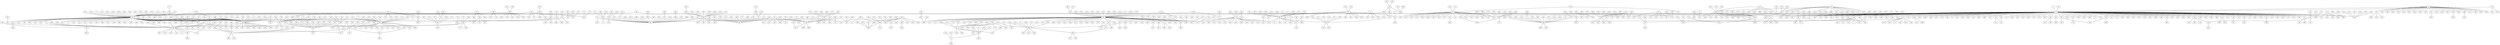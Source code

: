 strict graph "" {
	graph ["edge"="{}",
		file="/Users/felicedeluca/Developer/UofA/mlgd/pipeline/impred/tmp_workspace/eucore/set1/layers/EU_core_Layer_8_drawing_improved.dot",
		"graph"="{'file': '/Users/felicedeluca/Developer/UofA/mlgd/pipeline/impred/tmp_workspace/eucore/set1/layers/EU_core_Layer_8_drawing_improved.dot'}",
		"node"="{'height': '', 'level': '', 'pos': '', 'width': ''}"
	];
	1	 [level=5,
		pos="-1450.11,1085.67"];
	13	 [height=0.05,
		level=1,
		pos="-1524.43,-90.09",
		width=0.05];
	1 -- 13;
	10	 [height=0.05,
		level=1,
		pos="-9300.24,1101.89",
		width=0.05];
	10 -- 13;
	192	 [level=5,
		pos="-9292.43,-994.20"];
	10 -- 192;
	210	 [level=4,
		pos="-8688.58,-931.04"];
	10 -- 210;
	253	 [level=7,
		pos="-8474.08,479.92"];
	10 -- 253;
	265	 [level=3,
		pos="-9412.26,2705.76"];
	10 -- 265;
	291	 [level=2,
		pos="-10450.56,-745.26"];
	10 -- 291;
	325	 [level=2,
		pos="-10546.25,2236.78"];
	10 -- 325;
	360	 [level=5,
		pos="-8472.95,1581.37"];
	10 -- 360;
	484	 [height=0.05,
		level=1,
		pos="-11483.92,303.35",
		width=0.05];
	10 -- 484;
	511	 [level=5,
		pos="-9801.07,-817.87"];
	10 -- 511;
	582	 [level=4,
		pos="-10588.02,398.17"];
	10 -- 582;
	603	 [level=7,
		pos="-8427.61,1426.29"];
	10 -- 603;
	609	 [level=5,
		pos="-9233.62,-863.93"];
	10 -- 609;
	63	 [level=4,
		pos="-10333.67,2853.04"];
	10 -- 63;
	706	 [level=5,
		pos="-10587.95,1492.53"];
	10 -- 706;
	766	 [level=5,
		pos="-10240.95,-151.76"];
	10 -- 766;
	878	 [level=4,
		pos="-8764.16,-265.03"];
	10 -- 878;
	879	 [level=5,
		pos="-9929.38,2385.93"];
	10 -- 879;
	88	 [level=6,
		pos="-8735.57,1923.15"];
	10 -- 88;
	897	 [level=7,
		pos="-10409.08,1314.74"];
	10 -- 897;
	904	 [level=4,
		pos="-9873.82,-855.30"];
	10 -- 904;
	905	 [level=4,
		pos="-9285.70,2329.24"];
	10 -- 905;
	100	 [level=6,
		pos="6386.97,-11204.94"];
	96	 [level=2,
		pos="6059.10,-12080.25"];
	100 -- 96;
	101	 [level=7,
		pos="-4661.85,-2401.39"];
	420	 [height=0.05,
		level=1,
		pos="-4312.00,-2108.51",
		width=0.05];
	101 -- 420;
	102	 [height=0.05,
		level=1,
		pos="3487.32,3137.15",
		width=0.05];
	441	 [height=0.05,
		level=1,
		pos="4079.18,-732.51",
		width=0.05];
	102 -- 441;
	104	 [height=0.05,
		level=1,
		pos="9372.29,14916.73",
		width=0.05];
	646	 [height=0.05,
		level=1,
		pos="10567.92,12510.04",
		width=0.05];
	104 -- 646;
	756	 [level=6,
		pos="9357.80,15085.61"];
	104 -- 756;
	105	 [height=0.05,
		level=1,
		pos="7830.02,-5044.18",
		width=0.05];
	616	 [height=0.05,
		level=1,
		pos="7843.97,-6723.96",
		width=0.05];
	105 -- 616;
	106	 [level=6,
		pos="2523.34,2263.70"];
	800	 [level=2,
		pos="1807.54,1949.51"];
	106 -- 800;
	107	 [level=3,
		pos="-2240.77,-1048.50"];
	107 -- 13;
	108	 [level=3,
		pos="10016.95,59.39"];
	346	 [height=0.05,
		level=1,
		pos="8088.95,260.36",
		width=0.05];
	108 -- 346;
	109	 [level=5,
		pos="-1818.26,-5509.60"];
	416	 [height=0.05,
		level=1,
		pos="-1826.51,-5039.51",
		width=0.05];
	109 -- 416;
	11	 [level=3,
		pos="-7006.52,8015.36"];
	401	 [level=3,
		pos="-6783.42,7068.76"];
	11 -- 401;
	111	 [level=2,
		pos="6764.96,-9641.07"];
	829	 [level=2,
		pos="6267.84,-9275.52"];
	111 -- 829;
	957	 [height=0.05,
		level=1,
		pos="7735.93,-10845.89",
		width=0.05];
	111 -- 957;
	112	 [level=5,
		pos="5538.82,-10098.17"];
	250	 [level=5,
		pos="5538.38,-10774.36"];
	112 -- 250;
	113	 [level=3,
		pos="4273.87,5457.74"];
	728	 [height=0.05,
		level=1,
		pos="4695.50,6280.25",
		width=0.05];
	113 -- 728;
	115	 [height=0.05,
		level=1,
		pos="-4526.88,-3718.57",
		width=0.05];
	146	 [level=5,
		pos="-4266.56,-4134.99"];
	115 -- 146;
	311	 [level=7,
		pos="-4542.47,-2830.71"];
	115 -- 311;
	35	 [level=5,
		pos="-4978.00,-3902.45"];
	115 -- 35;
	115 -- 416;
	722	 [level=5,
		pos="-4927.30,-3541.47"];
	115 -- 722;
	858	 [level=5,
		pos="-3904.08,-2990.04"];
	115 -- 858;
	116	 [level=6,
		pos="-3531.03,-9095.19"];
	769	 [height=0.05,
		level=1,
		pos="-4854.45,-9255.98",
		width=0.05];
	116 -- 769;
	117	 [level=7,
		pos="5647.74,5820.45"];
	117 -- 728;
	118	 [level=5,
		pos="6981.35,881.74"];
	118 -- 346;
	119	 [level=2,
		pos="464.56,-1039.78"];
	119 -- 13;
	465	 [level=7,
		pos="590.54,-1023.19"];
	119 -- 465;
	705	 [level=7,
		pos="440.98,-987.61"];
	119 -- 705;
	12	 [level=5,
		pos="8341.80,-1339.75"];
	12 -- 346;
	120	 [level=7,
		pos="9453.22,-8254.91"];
	450	 [height=0.05,
		level=1,
		pos="9692.67,-7294.12",
		width=0.05];
	120 -- 450;
	121	 [level=4,
		pos="1883.43,1027.29"];
	121 -- 800;
	122	 [height=0.05,
		level=1,
		pos="2532.25,-1537.65",
		width=0.05];
	122 -- 441;
	123	 [level=7,
		pos="-633.33,-4620.77"];
	704	 [level=5,
		pos="-135.59,-4404.22"];
	123 -- 704;
	124	 [level=5,
		pos="4235.94,11651.33"];
	174	 [height=0.05,
		level=1,
		pos="5071.06,11220.56",
		width=0.05];
	124 -- 174;
	125	 [level=6,
		pos="6111.61,2261.07"];
	277	 [level=3,
		pos="6253.29,2008.04"];
	125 -- 277;
	126	 [level=3,
		pos="1168.36,6465.48"];
	222	 [level=2,
		pos="617.43,7723.46"];
	126 -- 222;
	127	 [level=4,
		pos="81.03,4390.68"];
	143	 [level=4,
		pos="156.97,5249.89"];
	127 -- 143;
	15	 [height=0.05,
		level=1,
		pos="755.81,2597.27",
		width=0.05];
	127 -- 15;
	459	 [level=5,
		pos="66.26,5098.15"];
	127 -- 459;
	540	 [level=5,
		pos="723.16,4900.72"];
	127 -- 540;
	78	 [level=5,
		pos="729.12,4075.93"];
	127 -- 78;
	93	 [level=6,
		pos="1062.33,4376.14"];
	127 -- 93;
	128	 [level=7,
		pos="-9209.65,3558.16"];
	8	 [level=5,
		pos="-9275.12,3607.27"];
	128 -- 8;
	129	 [level=5,
		pos="8645.02,-4633.83"];
	337	 [height=0.05,
		level=1,
		pos="9699.75,-4674.58",
		width=0.05];
	129 -- 337;
	136	 [height=0.05,
		level=1,
		pos="-6246.88,-1673.21",
		width=0.05];
	13 -- 136;
	138	 [level=4,
		pos="501.28,-1255.09"];
	13 -- 138;
	141	 [level=2,
		pos="-867.23,202.62"];
	13 -- 141;
	144	 [level=5,
		pos="30.74,1892.76"];
	13 -- 144;
	13 -- 15;
	153	 [level=5,
		pos="-2974.31,1256.97"];
	13 -- 153;
	158	 [height=0.05,
		level=1,
		pos="-1587.84,4501.08",
		width=0.05];
	13 -- 158;
	162	 [level=5,
		pos="281.36,-1156.85"];
	13 -- 162;
	167	 [level=2,
		pos="-649.77,-1657.57"];
	13 -- 167;
	18	 [level=2,
		pos="-2530.68,-1075.09"];
	13 -- 18;
	180	 [height=0.05,
		level=1,
		pos="-2453.92,-120.66",
		width=0.05];
	13 -- 180;
	20	 [level=2,
		pos="-1415.56,1325.09"];
	13 -- 20;
	204	 [level=2,
		pos="-1015.99,1335.30"];
	13 -- 204;
	213	 [level=2,
		pos="-2644.36,915.76"];
	13 -- 213;
	214	 [level=3,
		pos="-3734.41,1278.64"];
	13 -- 214;
	215	 [level=2,
		pos="-2872.95,-2365.75"];
	13 -- 215;
	23	 [level=2,
		pos="-5153.71,2250.04"];
	13 -- 23;
	248	 [level=5,
		pos="-695.58,40.38"];
	13 -- 248;
	249	 [level=5,
		pos="-2211.60,-981.34"];
	13 -- 249;
	25	 [level=2,
		pos="-609.15,-1367.66"];
	13 -- 25;
	261	 [level=5,
		pos="-2636.91,3.85"];
	13 -- 261;
	280	 [height=0.05,
		level=1,
		pos="1618.75,3549.47",
		width=0.05];
	13 -- 280;
	284	 [level=5,
		pos="743.77,1522.77"];
	13 -- 284;
	288	 [level=4,
		pos="-1841.59,-936.05"];
	13 -- 288;
	29	 [level=2,
		pos="924.13,-956.85"];
	13 -- 29;
	339	 [level=5,
		pos="-3790.95,-446.47"];
	13 -- 339;
	353	 [level=5,
		pos="-3287.71,-1503.20"];
	13 -- 353;
	358	 [level=5,
		pos="-2099.51,-1144.35"];
	13 -- 358;
	388	 [level=5,
		pos="-1625.48,772.86"];
	13 -- 388;
	389	 [level=4,
		pos="-1269.53,703.05"];
	13 -- 389;
	391	 [level=2,
		pos="-2331.35,1337.22"];
	13 -- 391;
	393	 [level=3,
		pos="-3590.38,-1019.39"];
	13 -- 393;
	405	 [level=5,
		pos="-1377.67,647.83"];
	13 -- 405;
	414	 [level=2,
		pos="-240.34,232.70"];
	13 -- 414;
	13 -- 416;
	13 -- 420;
	433	 [level=2,
		pos="-13.28,1226.16"];
	13 -- 433;
	437	 [height=0.05,
		level=1,
		pos="-5662.84,3001.79",
		width=0.05];
	13 -- 437;
	13 -- 441;
	454	 [height=0.05,
		level=1,
		pos="-1271.75,-1466.65",
		width=0.05];
	13 -- 454;
	456	 [level=5,
		pos="-2834.47,-644.36"];
	13 -- 456;
	457	 [level=2,
		pos="-417.90,740.52"];
	13 -- 457;
	470	 [level=5,
		pos="-653.33,412.57"];
	13 -- 470;
	492	 [level=5,
		pos="-896.64,1408.25"];
	13 -- 492;
	5	 [height=0.05,
		level=1,
		pos="-183.66,-191.05",
		width=0.05];
	13 -- 5;
	518	 [level=6,
		pos="-563.11,-1061.93"];
	13 -- 518;
	526	 [level=5,
		pos="-661.38,-1721.04"];
	13 -- 526;
	528	 [level=4,
		pos="-300.64,-1021.86"];
	13 -- 528;
	53	 [level=5,
		pos="-2538.56,-762.64"];
	13 -- 53;
	55	 [height=0.05,
		level=1,
		pos="2478.60,2515.29",
		width=0.05];
	13 -- 55;
	564	 [level=2,
		pos="-561.72,872.71"];
	13 -- 564;
	566	 [height=0.05,
		level=1,
		pos="-4611.97,966.54",
		width=0.05];
	13 -- 566;
	567	 [level=2,
		pos="-778.47,-61.05"];
	13 -- 567;
	571	 [level=5,
		pos="108.74,-834.86"];
	13 -- 571;
	573	 [height=0.05,
		level=1,
		pos="-4290.53,2823.84",
		width=0.05];
	13 -- 573;
	583	 [level=5,
		pos="-1935.24,1035.36"];
	13 -- 583;
	590	 [level=5,
		pos="-1301.89,-1436.78"];
	13 -- 590;
	592	 [height=0.05,
		level=1,
		pos="-6656.05,3551.76",
		width=0.05];
	13 -- 592;
	622	 [level=4,
		pos="-2890.58,-813.08"];
	13 -- 622;
	632	 [level=2,
		pos="-823.86,232.24"];
	13 -- 632;
	65	 [level=5,
		pos="-2293.77,875.82"];
	13 -- 65;
	650	 [height=0.05,
		level=1,
		pos="-2017.00,1737.82",
		width=0.05];
	13 -- 650;
	673	 [level=2,
		pos="-1796.67,-865.88"];
	13 -- 673;
	679	 [level=4,
		pos="1259.41,-1047.56"];
	13 -- 679;
	680	 [level=2,
		pos="-932.58,-1662.56"];
	13 -- 680;
	682	 [level=5,
		pos="-780.28,-69.02"];
	13 -- 682;
	683	 [level=5,
		pos="-25.25,1350.65"];
	13 -- 683;
	684	 [level=7,
		pos="-1059.19,-1425.60"];
	13 -- 684;
	693	 [level=3,
		pos="-1728.25,-1408.35"];
	13 -- 693;
	698	 [level=5,
		pos="-599.73,-1055.62"];
	13 -- 698;
	70	 [level=4,
		pos="-2694.19,-157.13"];
	13 -- 70;
	709	 [level=2,
		pos="-1075.46,787.54"];
	13 -- 709;
	752	 [level=3,
		pos="-849.23,828.69"];
	13 -- 752;
	777	 [level=4,
		pos="-3362.24,734.09"];
	13 -- 777;
	796	 [level=3,
		pos="-1641.36,1227.46"];
	13 -- 796;
	13 -- 800;
	807	 [level=2,
		pos="-2207.41,1926.64"];
	13 -- 807;
	816	 [level=4,
		pos="-2777.54,-1366.18"];
	13 -- 816;
	838	 [level=5,
		pos="-2960.10,593.94"];
	13 -- 838;
	850	 [level=2,
		pos="853.70,613.60"];
	13 -- 850;
	853	 [level=2,
		pos="-3296.63,334.09"];
	13 -- 853;
	860	 [height=0.05,
		level=1,
		pos="-3002.94,3083.47",
		width=0.05];
	13 -- 860;
	871	 [level=5,
		pos="-553.75,1688.56"];
	13 -- 871;
	872	 [height=0.05,
		level=1,
		pos="-2074.15,816.12",
		width=0.05];
	13 -- 872;
	876	 [level=4,
		pos="-748.26,1175.64"];
	13 -- 876;
	887	 [level=2,
		pos="468.57,-534.32"];
	13 -- 887;
	893	 [level=2,
		pos="-3612.72,2307.67"];
	13 -- 893;
	899	 [level=2,
		pos="-43.42,-1171.80"];
	13 -- 899;
	903	 [level=5,
		pos="-1691.45,-976.83"];
	13 -- 903;
	926	 [level=2,
		pos="-3066.42,-461.64"];
	13 -- 926;
	928	 [level=5,
		pos="-612.82,212.34"];
	13 -- 928;
	942	 [level=5,
		pos="1040.24,-856.16"];
	13 -- 942;
	944	 [level=3,
		pos="-1366.20,799.66"];
	13 -- 944;
	952	 [level=5,
		pos="-3192.99,328.76"];
	13 -- 952;
	956	 [level=4,
		pos="-1753.50,884.61"];
	13 -- 956;
	963	 [level=2,
		pos="-520.03,50.07"];
	13 -- 963;
	968	 [level=2,
		pos="-4462.81,252.85"];
	13 -- 968;
	969	 [level=3,
		pos="-3318.28,-497.99"];
	13 -- 969;
	986	 [level=6,
		pos="-1524.57,-1697.28"];
	13 -- 986;
	130	 [level=6,
		pos="2491.92,-6722.82"];
	676	 [height=0.05,
		level=1,
		pos="2375.90,-5898.09",
		width=0.05];
	130 -- 676;
	132	 [level=5,
		pos="-6946.72,6538.26"];
	246	 [level=2,
		pos="-7782.06,5725.31"];
	132 -- 246;
	133	 [level=6,
		pos="-8036.50,-13105.97"];
	817	 [height=0.05,
		level=1,
		pos="-7825.89,-13297.98",
		width=0.05];
	133 -- 817;
	134	 [height=0.05,
		level=1,
		pos="-11377.64,-8378.37",
		width=0.05];
	561	 [level=7,
		pos="-10633.83,-7447.76"];
	134 -- 561;
	634	 [height=0.05,
		level=1,
		pos="-8879.72,-9950.50",
		width=0.05];
	134 -- 634;
	69	 [level=7,
		pos="-11782.27,-8321.70"];
	134 -- 69;
	867	 [level=7,
		pos="-11489.51,-8681.11"];
	134 -- 867;
	135	 [level=5,
		pos="13046.88,-6643.63"];
	651	 [height=0.05,
		level=1,
		pos="13394.04,-7741.73",
		width=0.05];
	135 -- 651;
	524	 [level=2,
		pos="-6944.94,-948.97"];
	136 -- 524;
	643	 [level=5,
		pos="-5829.08,-2150.63"];
	136 -- 643;
	746	 [level=2,
		pos="-6620.89,-2605.71"];
	136 -- 746;
	837	 [height=0.05,
		level=1,
		pos="-8142.11,-2816.36",
		width=0.05];
	136 -- 837;
	137	 [level=3,
		pos="-9546.63,4439.90"];
	137 -- 246;
	263	 [level=5,
		pos="-10212.99,3810.33"];
	137 -- 263;
	386	 [level=7,
		pos="-10101.57,4620.81"];
	137 -- 386;
	449	 [level=5,
		pos="-10181.44,4515.99"];
	137 -- 449;
	137 -- 8;
	808	 [level=6,
		pos="-9296.21,4915.41"];
	137 -- 808;
	855	 [level=5,
		pos="-8876.90,3974.76"];
	137 -- 855;
	861	 [level=7,
		pos="232.22,-1578.04"];
	138 -- 861;
	14	 [height=0.05,
		level=1,
		pos="5407.42,417.16",
		width=0.05];
	309	 [level=7,
		pos="5655.15,461.99"];
	14 -- 309;
	14 -- 441;
	140	 [level=2,
		pos="18242.13,-5908.82"];
	175	 [level=2,
		pos="17377.39,-7287.72"];
	140 -- 175;
	474	 [level=7,
		pos="18409.49,-5751.87"];
	140 -- 474;
	142	 [level=5,
		pos="5562.00,-4250.00"];
	508	 [height=0.05,
		level=1,
		pos="6124.37,-4334.42",
		width=0.05];
	142 -- 508;
	620	 [level=6,
		pos="-137.92,2294.46"];
	144 -- 620;
	929	 [level=7,
		pos="5.37,2429.51"];
	144 -- 929;
	145	 [level=5,
		pos="-5651.45,4726.55"];
	591	 [level=4,
		pos="-5614.75,5495.71"];
	145 -- 591;
	147	 [level=7,
		pos="9494.54,5497.36"];
	549	 [level=7,
		pos="9549.67,5108.90"];
	147 -- 549;
	148	 [level=5,
		pos="-4547.77,-18783.29"];
	908	 [level=2,
		pos="-3618.81,-19274.15"];
	148 -- 908;
	149	 [level=6,
		pos="-1639.66,5366.16"];
	149 -- 158;
	207	 [level=7,
		pos="160.87,3002.82"];
	15 -- 207;
	495	 [level=7,
		pos="783.13,3647.73"];
	15 -- 495;
	799	 [height=0.05,
		level=1,
		pos="-2239.82,8706.62",
		width=0.05];
	15 -- 799;
	919	 [level=5,
		pos="730.96,3719.26"];
	15 -- 919;
	150	 [level=6,
		pos="7395.90,-15816.13"];
	545	 [height=0.05,
		level=1,
		pos="7433.71,-15362.00",
		width=0.05];
	150 -- 545;
	151	 [height=0.05,
		level=1,
		pos="11118.09,2531.17",
		width=0.05];
	151 -- 346;
	976	 [level=6,
		pos="11244.75,2697.40"];
	151 -- 976;
	152	 [height=0.05,
		level=1,
		pos="4134.07,-2986.32",
		width=0.05];
	152 -- 441;
	753	 [level=7,
		pos="-3564.10,1666.54"];
	153 -- 753;
	154	 [height=0.05,
		level=1,
		pos="5799.76,-3151.00",
		width=0.05];
	44	 [level=7,
		pos="6473.55,-3410.44"];
	154 -- 44;
	154 -- 441;
	498	 [level=7,
		pos="6490.48,-2771.38"];
	154 -- 498;
	701	 [level=6,
		pos="6215.30,-2501.24"];
	154 -- 701;
	734	 [level=7,
		pos="6270.28,-3451.54"];
	154 -- 734;
	803	 [level=2,
		pos="5560.06,-2220.68"];
	154 -- 803;
	155	 [level=5,
		pos="-5708.75,-10760.75"];
	362	 [level=7,
		pos="-5610.14,-11011.84"];
	155 -- 362;
	155 -- 769;
	156	 [level=5,
		pos="-8445.12,-3237.56"];
	243	 [level=4,
		pos="-8699.95,-2972.57"];
	156 -- 243;
	157	 [level=2,
		pos="12104.40,-6439.21"];
	331	 [level=7,
		pos="12164.78,-5878.90"];
	157 -- 331;
	157 -- 651;
	36	 [level=5,
		pos="-2225.44,4090.35"];
	158 -- 36;
	49	 [level=5,
		pos="-2314.98,5183.68"];
	158 -- 49;
	7	 [level=5,
		pos="-1446.76,5125.36"];
	158 -- 7;
	736	 [level=7,
		pos="-1097.85,4433.33"];
	158 -- 736;
	941	 [level=6,
		pos="-2213.70,4345.69"];
	158 -- 941;
	975	 [level=6,
		pos="-983.38,4088.12"];
	158 -- 975;
	159	 [level=4,
		pos="-5103.40,-10759.91"];
	159 -- 769;
	16	 [level=5,
		pos="-5035.46,6038.89"];
	16 -- 591;
	160	 [level=5,
		pos="16567.80,-8422.57"];
	160 -- 175;
	161	 [level=6,
		pos="6516.26,-4417.53"];
	161 -- 508;
	812	 [level=6,
		pos="-104.59,-1451.59"];
	162 -- 812;
	163	 [level=2,
		pos="9610.45,4931.87"];
	359	 [level=7,
		pos="9152.98,5038.05"];
	163 -- 359;
	376	 [level=6,
		pos="9345.74,4274.78"];
	163 -- 376;
	537	 [height=0.05,
		level=1,
		pos="11914.75,4922.05",
		width=0.05];
	163 -- 537;
	548	 [level=7,
		pos="9687.16,4337.37"];
	163 -- 548;
	163 -- 549;
	164	 [level=6,
		pos="8842.57,-4522.91"];
	164 -- 337;
	165	 [level=3,
		pos="-6213.01,7554.31"];
	165 -- 401;
	960	 [level=6,
		pos="-5942.19,7817.40"];
	165 -- 960;
	166	 [level=6,
		pos="-4951.10,-10457.73"];
	166 -- 769;
	168	 [level=7,
		pos="-674.62,-13637.24"];
	453	 [height=0.05,
		level=1,
		pos="-1768.95,-13414.51",
		width=0.05];
	168 -- 453;
	169	 [level=5,
		pos="18289.37,-7751.41"];
	169 -- 175;
	17	 [level=4,
		pos="10218.26,7425.83"];
	648	 [level=2,
		pos="10310.99,6612.13"];
	17 -- 648;
	170	 [level=5,
		pos="-4400.97,-16312.99"];
	558	 [height=0.05,
		level=1,
		pos="-4568.56,-16936.92",
		width=0.05];
	170 -- 558;
	171	 [level=7,
		pos="1156.56,-2294.08"];
	259	 [level=2,
		pos="1346.85,-1916.58"];
	171 -- 259;
	172	 [level=4,
		pos="-3906.34,-16784.97"];
	172 -- 558;
	918	 [level=4,
		pos="-3092.06,-16504.66"];
	172 -- 918;
	173	 [level=5,
		pos="-613.41,-4237.99"];
	635	 [height=0.05,
		level=1,
		pos="-795.09,-2802.62",
		width=0.05];
	173 -- 635;
	851	 [height=0.05,
		level=1,
		pos="3510.62,8652.93",
		width=0.05];
	174 -- 851;
	882	 [level=5,
		pos="5061.43,11782.42"];
	174 -- 882;
	984	 [level=7,
		pos="5245.52,11115.49"];
	174 -- 984;
	238	 [level=5,
		pos="18466.42,-6888.62"];
	175 -- 238;
	361	 [level=4,
		pos="17310.90,-5809.80"];
	175 -- 361;
	476	 [level=5,
		pos="17958.25,-5993.67"];
	175 -- 476;
	552	 [level=5,
		pos="16418.79,-6853.18"];
	175 -- 552;
	66	 [level=4,
		pos="17195.18,-8644.18"];
	175 -- 66;
	678	 [level=2,
		pos="15305.12,-6953.18"];
	175 -- 678;
	708	 [level=5,
		pos="16422.29,-7408.55"];
	175 -- 708;
	761	 [level=4,
		pos="17222.44,-6072.72"];
	175 -- 761;
	776	 [level=4,
		pos="16518.68,-6278.32"];
	175 -- 776;
	785	 [level=6,
		pos="18421.86,-6724.11"];
	175 -- 785;
	801	 [level=5,
		pos="16636.19,-8143.68"];
	175 -- 801;
	870	 [level=5,
		pos="17389.65,-8427.38"];
	175 -- 870;
	895	 [level=6,
		pos="18111.53,-7983.95"];
	175 -- 895;
	176	 [level=7,
		pos="-6485.75,-16156.96"];
	179	 [level=2,
		pos="-6522.38,-16964.66"];
	176 -- 179;
	177	 [height=0.05,
		level=1,
		pos="5671.22,1186.48",
		width=0.05];
	256	 [level=4,
		pos="5569.63,1977.54"];
	177 -- 256;
	177 -- 441;
	663	 [level=7,
		pos="5361.07,1242.55"];
	177 -- 663;
	822	 [level=7,
		pos="5988.61,682.09"];
	177 -- 822;
	178	 [level=4,
		pos="5923.21,-1230.38"];
	178 -- 441;
	427	 [level=7,
		pos="-6573.87,-17209.85"];
	179 -- 427;
	179 -- 558;
	181	 [height=0.05,
		level=1,
		pos="8325.97,2580.23",
		width=0.05];
	181 -- 346;
	182	 [level=3,
		pos="-3351.32,-9877.86"];
	182 -- 769;
	183	 [height=0.05,
		level=1,
		pos="4644.01,-4358.62",
		width=0.05];
	183 -- 441;
	184	 [level=6,
		pos="14614.66,-6381.94"];
	671	 [level=5,
		pos="14379.07,-6753.41"];
	184 -- 671;
	185	 [level=2,
		pos="13097.49,5041.38"];
	185 -- 537;
	186	 [level=5,
		pos="-363.05,-1997.03"];
	60	 [level=5,
		pos="125.17,-1962.89"];
	186 -- 60;
	743	 [level=7,
		pos="-618.92,-2131.76"];
	186 -- 743;
	187	 [level=2,
		pos="7059.57,-12179.83"];
	187 -- 957;
	187 -- 96;
	188	 [level=5,
		pos="-4040.30,9558.66"];
	72	 [level=2,
		pos="-3688.67,9529.34"];
	188 -- 72;
	189	 [height=0.05,
		level=1,
		pos="538.80,-1701.42",
		width=0.05];
	199	 [level=7,
		pos="647.34,-1384.46"];
	189 -- 199;
	189 -- 441;
	189 -- 60;
	773	 [level=7,
		pos="840.62,-1730.51"];
	189 -- 773;
	19	 [level=5,
		pos="1604.11,6800.52"];
	19 -- 222;
	190	 [level=5,
		pos="5632.39,7194.22"];
	190 -- 728;
	191	 [level=2,
		pos="-9511.42,5756.84"];
	191 -- 246;
	193	 [level=5,
		pos="-9653.45,-10398.57"];
	193 -- 634;
	194	 [level=4,
		pos="-607.61,7899.83"];
	194 -- 222;
	770	 [level=6,
		pos="-849.08,7698.17"];
	194 -- 770;
	195	 [level=3,
		pos="-2436.31,-4023.35"];
	195 -- 416;
	196	 [level=7,
		pos="-1167.93,1980.62"];
	196 -- 20;
	197	 [level=2,
		pos="-9960.21,7582.33"];
	232	 [level=5,
		pos="-9162.31,8044.77"];
	197 -- 232;
	197 -- 246;
	251	 [level=5,
		pos="-8989.84,7142.49"];
	197 -- 251;
	287	 [level=4,
		pos="-8948.21,8013.68"];
	197 -- 287;
	296	 [level=5,
		pos="-10957.61,7330.45"];
	197 -- 296;
	39	 [level=5,
		pos="-9966.64,8396.38"];
	197 -- 39;
	412	 [level=4,
		pos="-10616.08,6472.53"];
	197 -- 412;
	481	 [level=2,
		pos="-11253.45,6995.46"];
	197 -- 481;
	580	 [level=3,
		pos="-11307.11,8335.06"];
	197 -- 580;
	658	 [level=5,
		pos="-10762.58,6534.13"];
	197 -- 658;
	811	 [level=5,
		pos="-9634.61,6580.08"];
	197 -- 811;
	91	 [level=5,
		pos="-9775.19,6347.17"];
	197 -- 91;
	979	 [level=5,
		pos="-10109.74,8244.85"];
	197 -- 979;
	198	 [level=2,
		pos="8506.65,-9175.14"];
	198 -- 957;
	2	 [level=2,
		pos="4073.15,1744.92"];
	2 -- 441;
	200	 [level=5,
		pos="2961.43,3621.14"];
	233	 [height=0.05,
		level=1,
		pos="3206.98,4343.69",
		width=0.05];
	200 -- 233;
	201	 [level=5,
		pos="5613.44,-666.18"];
	201 -- 441;
	202	 [level=7,
		pos="2714.61,1461.79"];
	805	 [level=6,
		pos="2310.16,1687.15"];
	202 -- 805;
	203	 [level=4,
		pos="4146.98,-6796.65"];
	499	 [level=4,
		pos="3674.36,-6573.20"];
	203 -- 499;
	205	 [level=7,
		pos="-5567.38,-3628.68"];
	205 -- 722;
	206	 [level=5,
		pos="-6040.00,5959.13"];
	206 -- 591;
	208	 [level=5,
		pos="6378.00,-4759.15"];
	208 -- 508;
	209	 [level=5,
		pos="8529.94,-4254.33"];
	349	 [level=4,
		pos="9026.65,-3699.63"];
	209 -- 349;
	21	 [level=2,
		pos="-6646.93,-9908.97"];
	21 -- 769;
	821	 [level=7,
		pos="-8895.56,-1335.90"];
	210 -- 821;
	211	 [level=5,
		pos="2433.49,8620.65"];
	211 -- 851;
	565	 [level=7,
		pos="-4242.74,1072.08"];
	214 -- 565;
	664	 [level=7,
		pos="-3518.84,-2604.03"];
	215 -- 664;
	781	 [level=7,
		pos="-2718.16,-2655.26"];
	215 -- 781;
	216	 [level=5,
		pos="1594.12,-817.30"];
	216 -- 942;
	217	 [level=5,
		pos="-816.58,2758.56"];
	491	 [level=5,
		pos="-498.12,3244.04"];
	217 -- 491;
	493	 [level=5,
		pos="-1249.02,3489.50"];
	217 -- 493;
	217 -- 871;
	964	 [level=6,
		pos="-523.49,2998.84"];
	217 -- 964;
	219	 [level=6,
		pos="10886.47,-3545.12"];
	946	 [height=0.05,
		level=1,
		pos="10586.32,-3048.42",
		width=0.05];
	219 -- 946;
	22	 [height=0.05,
		level=1,
		pos="2255.17,-4863.58",
		width=0.05];
	22 -- 441;
	542	 [level=7,
		pos="1805.77,-4519.00"];
	22 -- 542;
	841	 [level=2,
		pos="1017.81,-6367.43"];
	22 -- 841;
	87	 [level=7,
		pos="2063.97,-5184.61"];
	22 -- 87;
	220	 [level=5,
		pos="3065.18,4977.31"];
	220 -- 233;
	221	 [height=0.05,
		level=1,
		pos="5562.28,8607.17",
		width=0.05];
	221 -- 728;
	783	 [level=2,
		pos="5716.98,9574.83"];
	221 -- 783;
	223	 [level=5,
		pos="1725.54,6788.41"];
	222 -- 223;
	237	 [level=5,
		pos="1858.48,7442.97"];
	222 -- 237;
	247	 [level=2,
		pos="-715.08,9189.89"];
	222 -- 247;
	269	 [level=2,
		pos="-497.02,8771.85"];
	222 -- 269;
	222 -- 280;
	285	 [level=7,
		pos="1339.69,8748.28"];
	222 -- 285;
	327	 [level=2,
		pos="1895.50,8077.78"];
	222 -- 327;
	41	 [level=5,
		pos="-496.11,8023.16"];
	222 -- 41;
	431	 [level=6,
		pos="1357.63,8576.14"];
	222 -- 431;
	525	 [level=4,
		pos="367.95,6555.76"];
	222 -- 525;
	604	 [level=5,
		pos="-330.59,6544.43"];
	222 -- 604;
	654	 [level=2,
		pos="516.17,9624.47"];
	222 -- 654;
	672	 [level=2,
		pos="-180.70,9865.71"];
	222 -- 672;
	719	 [level=4,
		pos="-496.47,7444.26"];
	222 -- 719;
	757	 [level=5,
		pos="-143.36,6929.23"];
	222 -- 757;
	762	 [level=5,
		pos="686.72,9273.39"];
	222 -- 762;
	881	 [level=5,
		pos="-132.42,9293.23"];
	222 -- 881;
	930	 [level=4,
		pos="1768.19,7581.61"];
	222 -- 930;
	935	 [level=5,
		pos="197.69,6363.03"];
	222 -- 935;
	224	 [level=3,
		pos="6652.15,972.30"];
	224 -- 277;
	224 -- 346;
	225	 [level=7,
		pos="-6730.01,-14356.52"];
	50	 [height=0.05,
		level=1,
		pos="-6623.49,-13440.54",
		width=0.05];
	225 -- 50;
	226	 [level=5,
		pos="-8775.41,5907.29"];
	226 -- 246;
	227	 [height=0.05,
		level=1,
		pos="2192.90,10015.89",
		width=0.05];
	227 -- 851;
	228	 [level=5,
		pos="6339.42,-10289.94"];
	74	 [level=3,
		pos="5718.53,-10900.77"];
	228 -- 74;
	229	 [level=6,
		pos="1506.13,9430.49"];
	229 -- 762;
	268	 [level=5,
		pos="-5129.57,1587.71"];
	23 -- 268;
	421	 [level=5,
		pos="-6098.47,2249.46"];
	23 -- 421;
	569	 [level=6,
		pos="-5947.94,2385.46"];
	23 -- 569;
	655	 [level=5,
		pos="-4738.49,2150.17"];
	23 -- 655;
	691	 [level=5,
		pos="-6076.00,1533.60"];
	23 -- 691;
	73	 [level=2,
		pos="-6055.30,1458.84"];
	23 -- 73;
	819	 [level=2,
		pos="-5778.41,855.58"];
	23 -- 819;
	230	 [level=3,
		pos="2956.51,-17473.23"];
	51	 [level=3,
		pos="2797.01,-17868.97"];
	230 -- 51;
	809	 [height=0.05,
		level=1,
		pos="3240.59,-16391.58",
		width=0.05];
	230 -- 809;
	231	 [level=6,
		pos="10322.07,14775.77"];
	662	 [level=2,
		pos="10367.47,14711.38"];
	231 -- 662;
	241	 [level=4,
		pos="2494.01,3978.56"];
	233 -- 241;
	293	 [level=6,
		pos="3345.70,4067.14"];
	233 -- 293;
	356	 [level=6,
		pos="2273.62,4356.93"];
	233 -- 356;
	233 -- 441;
	533	 [level=7,
		pos="3217.81,4706.78"];
	233 -- 533;
	702	 [level=7,
		pos="2504.61,4666.46"];
	233 -- 702;
	234	 [level=5,
		pos="9527.13,-9370.12"];
	619	 [level=2,
		pos="9798.66,-9516.47"];
	234 -- 619;
	235	 [level=5,
		pos="3206.68,-6806.82"];
	235 -- 676;
	239	 [level=5,
		pos="-86.73,-4417.89"];
	239 -- 635;
	24	 [level=6,
		pos="8556.10,-15046.90"];
	24 -- 545;
	240	 [level=5,
		pos="7337.06,4868.28"];
	506	 [height=0.05,
		level=1,
		pos="7518.61,4293.31",
		width=0.05];
	240 -- 506;
	242	 [level=5,
		pos="7701.11,8644.27"];
	726	 [height=0.05,
		level=1,
		pos="8282.13,8773.22",
		width=0.05];
	242 -- 726;
	80	 [level=7,
		pos="-9170.06,-2726.32"];
	243 -- 80;
	243 -- 837;
	244	 [level=2,
		pos="1857.02,-2228.06"];
	244 -- 441;
	245	 [level=7,
		pos="-6281.24,-15131.06"];
	772	 [height=0.05,
		level=1,
		pos="-5894.90,-15015.49",
		width=0.05];
	245 -- 772;
	377	 [level=2,
		pos="-9041.27,5067.62"];
	246 -- 377;
	246 -- 401;
	429	 [level=5,
		pos="-7396.91,4590.24"];
	246 -- 429;
	490	 [level=3,
		pos="-7849.53,4441.83"];
	246 -- 490;
	550	 [level=2,
		pos="-8215.49,4395.01"];
	246 -- 550;
	246 -- 591;
	246 -- 592;
	608	 [level=5,
		pos="-6616.77,5836.89"];
	246 -- 608;
	738	 [level=5,
		pos="-7788.62,6832.45"];
	246 -- 738;
	839	 [level=4,
		pos="-7906.41,6694.35"];
	246 -- 839;
	965	 [level=5,
		pos="-8360.52,4618.68"];
	246 -- 965;
	250 -- 74;
	252	 [level=3,
		pos="-7653.66,-10353.87"];
	252 -- 634;
	254	 [height=0.05,
		level=1,
		pos="4494.36,2202.54",
		width=0.05];
	254 -- 441;
	255	 [level=5,
		pos="5985.40,5219.92"];
	731	 [level=4,
		pos="5767.36,5543.13"];
	255 -- 731;
	462	 [level=7,
		pos="5076.25,2051.21"];
	256 -- 462;
	601	 [level=6,
		pos="5065.26,1726.47"];
	256 -- 601;
	747	 [level=5,
		pos="5459.67,1389.21"];
	256 -- 747;
	257	 [level=4,
		pos="543.94,-3737.00"];
	257 -- 635;
	967	 [level=7,
		pos="864.35,-3533.40"];
	257 -- 967;
	258	 [level=4,
		pos="-5346.26,-16288.94"];
	258 -- 558;
	259 -- 441;
	26	 [level=5,
		pos="11290.15,-164.50"];
	471	 [level=4,
		pos="10735.91,503.71"];
	26 -- 471;
	260	 [level=7,
		pos="5383.82,-7697.46"];
	913	 [level=2,
		pos="5641.78,-7405.65"];
	260 -- 913;
	262	 [level=7,
		pos="-10876.37,-10459.92"];
	813	 [height=0.05,
		level=1,
		pos="-11529.78,-10446.34",
		width=0.05];
	262 -- 813;
	264	 [level=2,
		pos="2832.55,-1726.76"];
	264 -- 441;
	266	 [level=6,
		pos="-3340.18,2497.17"];
	266 -- 893;
	267	 [height=0.05,
		level=1,
		pos="-6027.43,-7011.79",
		width=0.05];
	267 -- 769;
	27	 [level=7,
		pos="11043.23,-4656.88"];
	514	 [level=5,
		pos="10688.71,-4285.35"];
	27 -- 514;
	270	 [level=5,
		pos="9378.57,1624.89"];
	270 -- 346;
	271	 [level=5,
		pos="14308.96,-11353.71"];
	823	 [level=2,
		pos="15164.01,-10966.61"];
	271 -- 823;
	272	 [level=5,
		pos="-4965.49,5104.41"];
	272 -- 591;
	273	 [level=7,
		pos="1998.01,-6543.84"];
	273 -- 676;
	274	 [level=5,
		pos="-6286.06,1022.05"];
	274 -- 819;
	275	 [level=5,
		pos="-5354.78,5952.50"];
	275 -- 591;
	276	 [height=0.05,
		level=1,
		pos="-10070.42,-11682.35",
		width=0.05];
	276 -- 634;
	278	 [level=5,
		pos="8394.22,6301.33"];
	76	 [level=2,
		pos="8708.53,6583.06"];
	278 -- 76;
	279	 [level=4,
		pos="-11818.48,8755.31"];
	279 -- 580;
	281	 [level=2,
		pos="14449.86,-12040.38"];
	281 -- 823;
	282	 [level=5,
		pos="13034.52,-10669.57"];
	455	 [level=3,
		pos="12845.58,-10657.01"];
	282 -- 455;
	283	 [level=6,
		pos="8103.39,3017.75"];
	323	 [level=5,
		pos="8725.13,2631.75"];
	283 -- 323;
	572	 [level=5,
		pos="782.91,1890.48"];
	284 -- 572;
	906	 [level=7,
		pos="1037.39,2123.98"];
	284 -- 906;
	286	 [height=0.05,
		level=1,
		pos="11702.97,6633.98",
		width=0.05];
	286 -- 537;
	494	 [level=6,
		pos="-8626.53,7996.53"];
	287 -- 494;
	48	 [level=5,
		pos="649.35,-1262.58"];
	29 -- 48;
	741	 [level=7,
		pos="1092.17,-1140.45"];
	29 -- 741;
	290	 [level=7,
		pos="-1717.81,2087.16"];
	290 -- 650;
	292	 [level=3,
		pos="13162.10,-11415.71"];
	292 -- 455;
	294	 [level=5,
		pos="-9112.52,-6660.01"];
	787	 [height=0.05,
		level=1,
		pos="-8648.89,-7266.94",
		width=0.05];
	294 -- 787;
	295	 [level=6,
		pos="15495.40,-11846.52"];
	295 -- 823;
	297	 [level=7,
		pos="1527.01,-1123.55"];
	355	 [height=0.05,
		level=1,
		pos="1860.17,-1063.40",
		width=0.05];
	297 -- 355;
	298	 [level=5,
		pos="7306.43,-1116.24"];
	298 -- 346;
	299	 [level=2,
		pos="2218.63,-959.73"];
	299 -- 441;
	3	 [level=4,
		pos="392.01,-3534.45"];
	3 -- 635;
	30	 [level=7,
		pos="1013.50,651.61"];
	30 -- 850;
	300	 [level=7,
		pos="-2438.81,-19451.40"];
	653	 [level=6,
		pos="-2635.94,-19483.06"];
	300 -- 653;
	301	 [level=2,
		pos="9774.83,-375.90"];
	301 -- 346;
	302	 [level=4,
		pos="8511.85,-3421.33"];
	302 -- 349;
	379	 [level=5,
		pos="8129.88,-4310.04"];
	302 -- 379;
	595	 [level=5,
		pos="8399.59,-3168.57"];
	302 -- 595;
	763	 [level=5,
		pos="7617.92,-3416.21"];
	302 -- 763;
	303	 [level=5,
		pos="7056.90,1829.44"];
	303 -- 346;
	304	 [level=4,
		pos="10707.05,6500.16"];
	574	 [level=7,
		pos="11372.35,6686.00"];
	304 -- 574;
	304 -- 648;
	306	 [level=7,
		pos="3462.26,-10772.97"];
	834	 [height=0.05,
		level=1,
		pos="3893.40,-10945.42",
		width=0.05];
	306 -- 834;
	307	 [level=2,
		pos="7821.22,2758.79"];
	307 -- 346;
	308	 [level=5,
		pos="-1507.40,-4663.57"];
	308 -- 416;
	31	 [level=5,
		pos="11538.34,12722.49"];
	31 -- 646;
	310	 [level=2,
		pos="7061.74,-907.70"];
	310 -- 346;
	312	 [level=5,
		pos="1535.48,-615.04"];
	312 -- 942;
	313	 [level=5,
		pos="1214.40,-519.92"];
	313 -- 942;
	314	 [level=6,
		pos="13284.80,-5637.98"];
	534	 [level=6,
		pos="13567.36,-6175.19"];
	314 -- 534;
	315	 [level=4,
		pos="9459.35,-1109.21"];
	315 -- 346;
	316	 [height=0.05,
		level=1,
		pos="4847.90,-13979.66",
		width=0.05];
	368	 [level=2,
		pos="4963.61,-15115.43"];
	316 -- 368;
	703	 [level=5,
		pos="3974.48,-14340.53"];
	316 -- 703;
	792	 [height=0.05,
		level=1,
		pos="4576.34,-9681.18",
		width=0.05];
	316 -- 792;
	316 -- 809;
	824	 [level=5,
		pos="4012.32,-13552.23"];
	316 -- 824;
	316 -- 834;
	844	 [level=5,
		pos="4520.99,-13280.18"];
	316 -- 844;
	85	 [height=0.05,
		level=1,
		pos="3448.69,-15014.50",
		width=0.05];
	316 -- 85;
	940	 [level=5,
		pos="5827.85,-14166.39"];
	316 -- 940;
	317	 [level=5,
		pos="8674.19,3245.45"];
	317 -- 323;
	319	 [level=7,
		pos="7032.35,-14041.68"];
	883	 [height=0.05,
		level=1,
		pos="7455.90,-13751.45",
		width=0.05];
	319 -- 883;
	32	 [level=4,
		pos="-3907.85,-13795.00"];
	68	 [height=0.05,
		level=1,
		pos="-4114.30,-12563.05",
		width=0.05];
	32 -- 68;
	320	 [level=2,
		pos="3737.50,-3431.11"];
	320 -- 441;
	321	 [level=6,
		pos="9405.16,-12865.85"];
	774	 [level=2,
		pos="8927.09,-12748.07"];
	321 -- 774;
	322	 [level=4,
		pos="16054.80,-11114.81"];
	322 -- 823;
	323 -- 346;
	324	 [level=2,
		pos="-4375.95,4249.25"];
	789	 [level=2,
		pos="-5291.73,4006.82"];
	324 -- 789;
	966	 [level=7,
		pos="-4071.66,3815.05"];
	324 -- 966;
	802	 [level=5,
		pos="-11163.88,1979.71"];
	325 -- 802;
	326	 [level=2,
		pos="-5158.65,-7186.55"];
	326 -- 769;
	328	 [level=7,
		pos="8759.01,-13971.29"];
	862	 [height=0.05,
		level=1,
		pos="8362.88,-13810.46",
		width=0.05];
	328 -- 862;
	329	 [height=0.05,
		level=1,
		pos="2268.87,11697.03",
		width=0.05];
	329 -- 851;
	33	 [level=4,
		pos="6933.25,-12081.58"];
	33 -- 96;
	330	 [level=5,
		pos="5860.15,-1267.60"];
	330 -- 441;
	333	 [level=3,
		pos="6197.96,6384.22"];
	333 -- 728;
	334	 [level=5,
		pos="8230.33,2266.40"];
	334 -- 346;
	335	 [level=5,
		pos="9519.69,12964.67"];
	543	 [level=6,
		pos="9308.91,13014.85"];
	335 -- 543;
	335 -- 646;
	336	 [level=2,
		pos="6436.40,-6598.65"];
	336 -- 616;
	337 -- 346;
	337 -- 349;
	351	 [level=5,
		pos="9706.68,-5654.00"];
	337 -- 351;
	337 -- 514;
	588	 [level=6,
		pos="9885.84,-4184.60"];
	337 -- 588;
	337 -- 616;
	337 -- 651;
	661	 [level=4,
		pos="9922.70,-5751.35"];
	337 -- 661;
	665	 [level=5,
		pos="8879.26,-5234.35"];
	337 -- 665;
	890	 [level=7,
		pos="10496.36,-5053.97"];
	337 -- 890;
	338	 [level=5,
		pos="-4221.38,-10331.99"];
	338 -- 769;
	614	 [level=5,
		pos="-4137.72,-71.13"];
	339 -- 614;
	933	 [level=7,
		pos="-4305.88,-731.85"];
	339 -- 933;
	34	 [level=2,
		pos="10211.26,-10802.88"];
	527	 [level=6,
		pos="10133.91,-11635.33"];
	34 -- 527;
	576	 [level=4,
		pos="10530.76,-11796.54"];
	34 -- 576;
	586	 [level=6,
		pos="10070.33,-10726.02"];
	34 -- 586;
	791	 [level=2,
		pos="11133.53,-11010.67"];
	34 -- 791;
	818	 [level=4,
		pos="10704.53,-10595.93"];
	34 -- 818;
	34 -- 957;
	340	 [level=5,
		pos="-2694.55,7605.36"];
	340 -- 799;
	341	 [level=4,
		pos="-4667.82,-19025.98"];
	341 -- 908;
	342	 [level=5,
		pos="12549.63,4274.62"];
	342 -- 537;
	343	 [level=6,
		pos="1833.96,-6355.78"];
	343 -- 676;
	344	 [level=4,
		pos="-3137.53,-5510.48"];
	344 -- 416;
	345	 [level=7,
		pos="1509.13,-861.01"];
	345 -- 942;
	371	 [height=0.05,
		level=1,
		pos="9438.09,3299.19",
		width=0.05];
	346 -- 371;
	398	 [level=2,
		pos="7890.38,-2365.46"];
	346 -- 398;
	428	 [level=4,
		pos="6570.95,82.31"];
	346 -- 428;
	435	 [level=5,
		pos="9786.25,26.00"];
	346 -- 435;
	442	 [level=2,
		pos="11828.66,1265.60"];
	346 -- 442;
	444	 [level=2,
		pos="9945.35,-1731.50"];
	346 -- 444;
	458	 [level=6,
		pos="6850.37,520.29"];
	346 -- 458;
	46	 [level=5,
		pos="7484.25,1997.33"];
	346 -- 46;
	461	 [level=4,
		pos="7109.03,1651.54"];
	346 -- 461;
	346 -- 471;
	479	 [height=0.05,
		level=1,
		pos="8919.45,-1335.03",
		width=0.05];
	346 -- 479;
	505	 [level=5,
		pos="6682.48,-383.97"];
	346 -- 505;
	346 -- 506;
	577	 [height=0.05,
		level=1,
		pos="10582.26,542.60",
		width=0.05];
	346 -- 577;
	58	 [height=0.05,
		level=1,
		pos="6748.80,3526.41",
		width=0.05];
	346 -- 58;
	618	 [level=2,
		pos="6826.47,1455.43"];
	346 -- 618;
	712	 [level=2,
		pos="9490.82,1813.44"];
	346 -- 712;
	716	 [level=2,
		pos="8848.72,2851.44"];
	346 -- 716;
	759	 [height=0.05,
		level=1,
		pos="10168.70,1316.81",
		width=0.05];
	346 -- 759;
	764	 [height=0.05,
		level=1,
		pos="9135.08,1892.85",
		width=0.05];
	346 -- 764;
	798	 [height=0.05,
		level=1,
		pos="11416.20,1248.48",
		width=0.05];
	346 -- 798;
	804	 [level=5,
		pos="6885.59,-365.01"];
	346 -- 804;
	83	 [level=2,
		pos="8847.55,-1850.40"];
	346 -- 83;
	849	 [height=0.05,
		level=1,
		pos="11005.93,-1811.32",
		width=0.05];
	346 -- 849;
	894	 [level=2,
		pos="9342.26,2340.53"];
	346 -- 894;
	914	 [level=2,
		pos="10306.68,1452.34"];
	346 -- 914;
	922	 [height=0.05,
		level=1,
		pos="7828.44,-2168.99",
		width=0.05];
	346 -- 922;
	924	 [level=4,
		pos="9903.65,-917.13"];
	346 -- 924;
	927	 [height=0.05,
		level=1,
		pos="6879.77,-1037.64",
		width=0.05];
	346 -- 927;
	346 -- 946;
	958	 [level=5,
		pos="6483.98,10.68"];
	346 -- 958;
	971	 [level=5,
		pos="9794.59,-427.72"];
	346 -- 971;
	973	 [level=2,
		pos="7025.28,-1927.69"];
	346 -- 973;
	978	 [level=4,
		pos="8976.43,-1376.96"];
	346 -- 978;
	980	 [level=2,
		pos="7539.07,-1496.64"];
	346 -- 980;
	347	 [level=5,
		pos="5522.99,-1674.47"];
	347 -- 441;
	348	 [level=5,
		pos="8248.15,9407.42"];
	348 -- 726;
	891	 [level=5,
		pos="8602.20,-3303.55"];
	349 -- 891;
	350	 [level=3,
		pos="1640.79,320.40"];
	983	 [level=3,
		pos="2047.10,468.90"];
	350 -- 983;
	352	 [level=2,
		pos="-7970.99,-9295.48"];
	352 -- 634;
	489	 [level=6,
		pos="-3348.24,-2060.42"];
	353 -- 489;
	354	 [level=5,
		pos="-7149.34,-8463.01"];
	466	 [level=2,
		pos="-6866.14,-8896.94"];
	354 -- 466;
	81	 [level=5,
		pos="-7724.41,-9154.33"];
	354 -- 81;
	355 -- 441;
	686	 [level=7,
		pos="1816.74,-760.12"];
	355 -- 686;
	760	 [level=7,
		pos="1940.42,-825.49"];
	355 -- 760;
	357	 [level=7,
		pos="11161.70,-2876.54"];
	367	 [level=5,
		pos="11086.44,-2886.16"];
	357 -- 367;
	363	 [level=7,
		pos="-1569.40,-2769.56"];
	363 -- 635;
	364	 [level=5,
		pos="8921.26,-11486.48"];
	364 -- 957;
	365	 [level=5,
		pos="1323.20,-1151.07"];
	365 -- 679;
	366	 [level=5,
		pos="7942.88,-16033.29"];
	366 -- 545;
	367 -- 946;
	943	 [level=7,
		pos="5468.74,-15794.43"];
	368 -- 943;
	369	 [level=5,
		pos="-3097.50,-12392.30"];
	369 -- 68;
	37	 [level=5,
		pos="-6273.70,-10368.13"];
	37 -- 769;
	370	 [level=2,
		pos="-2139.04,10285.79"];
	370 -- 799;
	371 -- 537;
	373	 [level=5,
		pos="-5635.87,-7564.99"];
	373 -- 769;
	374	 [level=6,
		pos="13645.45,-465.50"];
	713	 [level=2,
		pos="12580.06,795.22"];
	374 -- 713;
	375	 [level=2,
		pos="6290.90,10245.74"];
	375 -- 783;
	378	 [level=5,
		pos="-2611.34,5723.64"];
	378 -- 49;
	38	 [level=7,
		pos="2618.35,8175.81"];
	724	 [level=2,
		pos="2800.84,7777.28"];
	38 -- 724;
	380	 [level=2,
		pos="-2854.81,-3856.17"];
	380 -- 416;
	381	 [level=7,
		pos="310.46,-1915.56"];
	381 -- 60;
	382	 [level=3,
		pos="2843.78,1216.42"];
	382 -- 441;
	383	 [level=3,
		pos="-1378.04,-5059.53"];
	383 -- 416;
	384	 [level=6,
		pos="-697.01,-2195.34"];
	384 -- 635;
	385	 [level=7,
		pos="-2300.97,2361.83"];
	385 -- 807;
	387	 [level=4,
		pos="3447.75,-4352.58"];
	79	 [level=2,
		pos="3087.19,-3909.94"];
	387 -- 79;
	390	 [level=5,
		pos="-6271.08,-8289.29"];
	390 -- 769;
	392	 [level=5,
		pos="6708.45,-10478.67"];
	392 -- 957;
	394	 [level=7,
		pos="916.68,-16648.98"];
	695	 [level=4,
		pos="745.90,-15781.63"];
	394 -- 695;
	396	 [level=2,
		pos="-3591.07,-4992.18"];
	396 -- 416;
	397	 [level=5,
		pos="3934.93,6203.58"];
	397 -- 728;
	633	 [level=6,
		pos="7896.42,-2592.77"];
	398 -- 633;
	399	 [level=2,
		pos="6030.19,-13347.13"];
	399 -- 96;
	4	 [level=2,
		pos="11342.88,-7416.40"];
	4 -- 651;
	667	 [level=5,
		pos="10788.45,-7667.20"];
	4 -- 667;
	739	 [level=7,
		pos="11228.90,-7318.06"];
	4 -- 739;
	920	 [level=6,
		pos="11207.33,-8053.97"];
	4 -- 920;
	40	 [height=0.05,
		level=1,
		pos="4983.61,-5875.18",
		width=0.05];
	40 -- 441;
	40 -- 616;
	400	 [level=6,
		pos="8355.40,-8567.10"];
	62	 [level=2,
		pos="8271.02,-8753.70"];
	400 -- 62;
	402	 [level=7,
		pos="847.98,-1310.26"];
	402 -- 48;
	403	 [level=4,
		pos="7525.77,-7839.28"];
	403 -- 616;
	404	 [level=7,
		pos="6106.93,3198.95"];
	404 -- 58;
	406	 [level=7,
		pos="1080.12,9724.10"];
	406 -- 762;
	407	 [level=5,
		pos="5681.41,-4396.39"];
	407 -- 508;
	408	 [level=3,
		pos="6419.47,-13340.40"];
	553	 [level=7,
		pos="6501.75,-13483.91"];
	408 -- 553;
	408 -- 96;
	409	 [level=4,
		pos="11069.05,13361.72"];
	409 -- 646;
	411	 [level=5,
		pos="-12020.33,7903.20"];
	411 -- 580;
	413	 [level=7,
		pos="-1172.75,9353.25"];
	723	 [level=3,
		pos="-1258.90,9253.50"];
	413 -- 723;
	415	 [level=6,
		pos="-7465.33,-12019.66"];
	415 -- 817;
	432	 [level=2,
		pos="-4073.37,-4852.53"];
	416 -- 432;
	502	 [level=5,
		pos="-2791.39,-5481.07"];
	416 -- 502;
	624	 [height=0.05,
		level=1,
		pos="-3632.07,-4331.41",
		width=0.05];
	416 -- 624;
	939	 [level=4,
		pos="-2203.47,-5958.29"];
	416 -- 939;
	418	 [level=2,
		pos="8932.33,-9842.30"];
	418 -- 957;
	419	 [level=7,
		pos="413.84,-16341.79"];
	419 -- 695;
	42	 [level=5,
		pos="6288.00,6490.44"];
	42 -- 728;
	692	 [level=7,
		pos="-4561.79,-1889.33"];
	420 -- 692;
	877	 [level=7,
		pos="-4239.82,-2340.90"];
	420 -- 877;
	423	 [level=5,
		pos="8732.84,-6491.89"];
	423 -- 616;
	424	 [level=5,
		pos="991.48,-494.38"];
	424 -- 942;
	425	 [level=5,
		pos="8844.79,5436.77"];
	425 -- 76;
	426	 [level=5,
		pos="5432.03,5295.50"];
	426 -- 728;
	43	 [level=4,
		pos="14266.84,-11081.41"];
	43 -- 823;
	430	 [level=6,
		pos="6899.43,-1321.25"];
	430 -- 927;
	434	 [level=5,
		pos="-3952.63,-20219.06"];
	434 -- 908;
	436	 [level=5,
		pos="-3874.01,-11653.71"];
	436 -- 68;
	513	 [level=6,
		pos="-5743.12,3744.87"];
	437 -- 513;
	437 -- 789;
	438	 [level=7,
		pos="-4365.27,-11121.96"];
	795	 [level=2,
		pos="-4230.77,-10646.38"];
	438 -- 795;
	439	 [height=0.05,
		level=1,
		pos="-5119.93,-14555.08",
		width=0.05];
	439 -- 68;
	440	 [level=5,
		pos="594.59,-561.33"];
	440 -- 942;
	443	 [level=2,
		pos="4816.93,1404.51"];
	441 -- 443;
	451	 [level=4,
		pos="5019.94,-2581.61"];
	441 -- 451;
	47	 [level=3,
		pos="2335.60,-670.62"];
	441 -- 47;
	441 -- 508;
	509	 [height=0.05,
		level=1,
		pos="5073.32,961.39",
		width=0.05];
	441 -- 509;
	521	 [height=0.05,
		level=1,
		pos="3402.12,-3661.36",
		width=0.05];
	441 -- 521;
	562	 [level=5,
		pos="5344.77,-1643.98"];
	441 -- 562;
	598	 [level=2,
		pos="4797.07,-3083.02"];
	441 -- 598;
	610	 [height=0.05,
		level=1,
		pos="-320.42,-7269.32",
		width=0.05];
	441 -- 610;
	611	 [level=2,
		pos="1760.34,-1427.42"];
	441 -- 611;
	631	 [height=0.05,
		level=1,
		pos="2337.33,-2076.29",
		width=0.05];
	441 -- 631;
	441 -- 635;
	637	 [height=0.05,
		level=1,
		pos="5094.18,2733.71",
		width=0.05];
	441 -- 637;
	669	 [level=5,
		pos="3832.51,-3043.36"];
	441 -- 669;
	441 -- 676;
	707	 [level=2,
		pos="2903.77,994.10"];
	441 -- 707;
	441 -- 769;
	441 -- 79;
	793	 [height=0.05,
		level=1,
		pos="4235.03,-3685.93",
		width=0.05];
	441 -- 793;
	806	 [level=4,
		pos="5712.40,-72.82"];
	441 -- 806;
	831	 [height=0.05,
		level=1,
		pos="2240.48,963.45",
		width=0.05];
	441 -- 831;
	840	 [height=0.05,
		level=1,
		pos="6065.59,-772.63",
		width=0.05];
	441 -- 840;
	843	 [level=5,
		pos="2492.44,-321.48"];
	441 -- 843;
	441 -- 851;
	852	 [level=2,
		pos="5895.74,-61.84"];
	441 -- 852;
	884	 [level=5,
		pos="5351.25,237.23"];
	441 -- 884;
	886	 [level=3,
		pos="2426.15,707.98"];
	441 -- 886;
	921	 [height=0.05,
		level=1,
		pos="4833.48,3621.56",
		width=0.05];
	441 -- 921;
	923	 [level=2,
		pos="3163.12,1891.37"];
	441 -- 923;
	948	 [height=0.05,
		level=1,
		pos="2906.89,-1366.69",
		width=0.05];
	441 -- 948;
	95	 [level=5,
		pos="4721.77,-2654.82"];
	441 -- 95;
	955	 [height=0.05,
		level=1,
		pos="3171.80,1677.41",
		width=0.05];
	441 -- 955;
	98	 [level=3,
		pos="2314.90,233.33"];
	441 -- 98;
	441 -- 983;
	482	 [level=2,
		pos="12718.86,1705.87"];
	442 -- 482;
	442 -- 713;
	547	 [level=7,
		pos="10138.11,-1886.27"];
	444 -- 547;
	445	 [level=3,
		pos="-1961.25,7431.91"];
	445 -- 799;
	446	 [level=7,
		pos="-3474.44,2711.96"];
	446 -- 893;
	447	 [level=5,
		pos="-4633.15,-20656.12"];
	721	 [level=3,
		pos="-4588.74,-20560.71"];
	447 -- 721;
	448	 [level=6,
		pos="7988.36,9203.61"];
	448 -- 726;
	45	 [level=3,
		pos="8463.79,-5641.80"];
	45 -- 616;
	596	 [level=7,
		pos="9798.30,-7014.56"];
	450 -- 596;
	450 -- 616;
	519	 [level=6,
		pos="-1700.31,-12645.07"];
	453 -- 519;
	453 -- 68;
	486	 [level=3,
		pos="12523.58,-9465.97"];
	455 -- 486;
	696	 [level=5,
		pos="12009.42,-10857.84"];
	455 -- 696;
	949	 [level=3,
		pos="12562.87,-12013.29"];
	455 -- 949;
	460	 [level=5,
		pos="7758.80,-3205.68"];
	460 -- 763;
	463	 [level=4,
		pos="-1395.35,8931.73"];
	463 -- 799;
	466 -- 769;
	467	 [level=5,
		pos="12530.36,-8561.51"];
	467 -- 651;
	468	 [level=6,
		pos="-1826.51,5854.17"];
	468 -- 49;
	469	 [level=6,
		pos="8973.56,8894.02"];
	469 -- 726;
	659	 [level=6,
		pos="10329.55,-175.99"];
	471 -- 659;
	931	 [level=6,
		pos="11241.31,234.34"];
	471 -- 931;
	472	 [level=5,
		pos="-2813.95,3338.26"];
	472 -- 860;
	473	 [height=0.05,
		level=1,
		pos="12327.16,8956.57",
		width=0.05];
	473 -- 537;
	473 -- 646;
	475	 [level=5,
		pos="10709.61,11527.42"];
	475 -- 646;
	477	 [level=6,
		pos="-52.55,-2025.88"];
	477 -- 60;
	478	 [level=6,
		pos="2647.44,1732.03"];
	478 -- 800;
	480	 [level=5,
		pos="2257.81,1221.32"];
	480 -- 800;
	642	 [level=7,
		pos="-11376.44,6792.86"];
	481 -- 642;
	483	 [level=7,
		pos="-8517.98,-5000.03"];
	640	 [height=0.05,
		level=1,
		pos="-8660.55,-5077.71",
		width=0.05];
	483 -- 640;
	501	 [level=7,
		pos="-11582.36,474.41"];
	484 -- 501;
	485	 [level=5,
		pos="6698.30,9343.67"];
	485 -- 783;
	486 -- 651;
	714	 [level=7,
		pos="11902.28,-9517.17"];
	486 -- 714;
	487	 [level=5,
		pos="202.63,-4123.19"];
	487 -- 635;
	488	 [height=0.05,
		level=1,
		pos="2269.57,6406.49",
		width=0.05];
	788	 [height=0.05,
		level=1,
		pos="1867.24,5401.27",
		width=0.05];
	488 -- 788;
	546	 [level=5,
		pos="-2634.31,5238.82"];
	49 -- 546;
	496	 [level=3,
		pos="4617.81,7452.84"];
	496 -- 728;
	497	 [level=4,
		pos="13158.94,-6723.14"];
	497 -- 651;
	544	 [level=5,
		pos="3540.63,-7461.40"];
	499 -- 544;
	499 -- 676;
	794	 [level=6,
		pos="3879.74,-6264.28"];
	499 -- 794;
	50 -- 68;
	500	 [level=5,
		pos="12158.33,-7417.55"];
	500 -- 651;
	627	 [level=5,
		pos="7883.39,4290.69"];
	506 -- 627;
	507	 [height=0.05,
		level=1,
		pos="-7335.17,-9448.92",
		width=0.05];
	507 -- 769;
	784	 [level=7,
		pos="6768.54,-3706.09"];
	508 -- 784;
	510	 [level=5,
		pos="-4289.76,5443.74"];
	729	 [level=4,
		pos="-4755.65,5244.17"];
	510 -- 729;
	512	 [level=7,
		pos="12987.19,-8878.74"];
	512 -- 651;
	560	 [level=7,
		pos="10922.57,-4207.91"];
	514 -- 560;
	515	 [height=0.05,
		level=1,
		pos="6223.46,-5818.45",
		width=0.05];
	515 -- 616;
	516	 [level=5,
		pos="4465.27,7261.52"];
	516 -- 728;
	888	 [level=7,
		pos="4146.15,7154.15"];
	516 -- 888;
	517	 [level=5,
		pos="8925.99,8069.33"];
	517 -- 726;
	52	 [level=5,
		pos="2575.49,-6706.16"];
	52 -- 676;
	522	 [level=4,
		pos="9414.87,12502.25"];
	522 -- 646;
	523	 [level=7,
		pos="16026.50,-6714.76"];
	523 -- 552;
	529	 [level=7,
		pos="10442.90,-9527.55"];
	529 -- 619;
	530	 [level=7,
		pos="-1114.66,-2271.27"];
	530 -- 635;
	532	 [level=2,
		pos="8734.96,-12590.54"];
	532 -- 957;
	649	 [level=7,
		pos="14011.34,-5280.82"];
	534 -- 649;
	534 -- 671;
	535	 [level=7,
		pos="-7843.51,-7802.37"];
	61	 [level=5,
		pos="-7910.04,-7756.46"];
	535 -- 61;
	536	 [height=0.05,
		level=1,
		pos="15033.24,-9555.18",
		width=0.05];
	536 -- 651;
	537 -- 648;
	749	 [level=5,
		pos="12523.70,5247.11"];
	537 -- 749;
	89	 [level=2,
		pos="10614.75,4406.66"];
	537 -- 89;
	981	 [level=4,
		pos="11950.67,3912.09"];
	537 -- 981;
	538	 [level=7,
		pos="6796.50,1709.34"];
	538 -- 618;
	539	 [level=7,
		pos="4402.34,-10385.25"];
	539 -- 834;
	54	 [level=6,
		pos="6287.33,3730.33"];
	54 -- 58;
	541	 [level=2,
		pos="5941.95,-1726.54"];
	541 -- 803;
	9	 [level=5,
		pos="7136.23,-15193.78"];
	545 -- 9;
	545 -- 957;
	55 -- 788;
	551	 [level=4,
		pos="-2751.77,-12124.69"];
	551 -- 68;
	554	 [level=7,
		pos="6783.84,-672.06"];
	554 -- 927;
	555	 [level=5,
		pos="6702.48,-12761.62"];
	873	 [level=5,
		pos="6830.26,-13036.38"];
	555 -- 873;
	555 -- 96;
	557	 [level=7,
		pos="-11832.17,-10939.82"];
	557 -- 813;
	558 -- 68;
	771	 [height=0.05,
		level=1,
		pos="-5851.48,-18372.89",
		width=0.05];
	558 -- 771;
	790	 [level=5,
		pos="-4260.04,-17301.36"];
	558 -- 790;
	558 -- 908;
	559	 [level=2,
		pos="6512.61,-7693.01"];
	559 -- 616;
	56	 [level=2,
		pos="-2889.81,10481.88"];
	56 -- 799;
	563	 [level=4,
		pos="9998.43,5844.39"];
	563 -- 648;
	568	 [level=4,
		pos="1514.62,1126.40"];
	568 -- 800;
	845	 [level=5,
		pos="1430.80,948.62"];
	568 -- 845;
	57	 [level=2,
		pos="14622.10,-8920.41"];
	57 -- 651;
	570	 [level=7,
		pos="-3045.82,-1755.21"];
	570 -- 816;
	779	 [level=6,
		pos="-4152.86,3161.13"];
	573 -- 779;
	575	 [level=4,
		pos="-3615.53,-9898.12"];
	575 -- 769;
	578	 [level=5,
		pos="15176.03,-10279.14"];
	578 -- 823;
	579	 [level=6,
		pos="2694.55,5703.30"];
	645	 [level=3,
		pos="2350.56,5451.34"];
	579 -- 645;
	768	 [level=7,
		pos="6741.02,3858.08"];
	58 -- 768;
	889	 [level=3,
		pos="-11071.86,8909.70"];
	580 -- 889;
	581	 [level=7,
		pos="11385.82,-2357.54"];
	581 -- 849;
	584	 [level=2,
		pos="3077.91,-5044.99"];
	584 -- 676;
	585	 [level=7,
		pos="-4210.14,-6884.66"];
	825	 [level=2,
		pos="-4461.15,-7081.50"];
	585 -- 825;
	587	 [level=2,
		pos="1683.91,-5696.33"];
	587 -- 676;
	589	 [level=5,
		pos="8598.53,7868.21"];
	589 -- 726;
	591 -- 729;
	859	 [level=5,
		pos="-6124.33,4924.31"];
	591 -- 859;
	593	 [level=5,
		pos="-1551.87,8067.19"];
	593 -- 799;
	594	 [level=6,
		pos="-3714.63,-18400.97"];
	594 -- 908;
	597	 [level=7,
		pos="2759.41,7523.03"];
	597 -- 724;
	599	 [level=5,
		pos="9925.51,11593.41"];
	599 -- 646;
	6	 [level=5,
		pos="11817.47,-8033.54"];
	6 -- 651;
	600	 [level=7,
		pos="10393.53,-673.90"];
	600 -- 924;
	602	 [height=0.05,
		level=1,
		pos="-1859.98,11203.04",
		width=0.05];
	602 -- 799;
	606	 [level=5,
		pos="1654.56,-16716.18"];
	863	 [level=2,
		pos="1906.65,-15498.26"];
	606 -- 863;
	607	 [level=2,
		pos="1227.75,-14992.13"];
	607 -- 863;
	61 -- 787;
	610 -- 68;
	612	 [level=2,
		pos="5493.24,-12451.33"];
	612 -- 96;
	613	 [level=3,
		pos="-1491.72,10186.48"];
	613 -- 799;
	615	 [level=5,
		pos="9795.02,11693.04"];
	615 -- 646;
	616 -- 728;
	616 -- 792;
	84	 [level=2,
		pos="7257.52,-5508.30"];
	616 -- 84;
	616 -- 913;
	616 -- 957;
	972	 [level=5,
		pos="8525.95,-7448.49"];
	616 -- 972;
	617	 [level=7,
		pos="15510.01,-6519.40"];
	617 -- 678;
	619 -- 957;
	974	 [level=7,
		pos="10074.39,-10073.26"];
	619 -- 974;
	62 -- 957;
	621	 [level=6,
		pos="-5728.17,-10664.62"];
	621 -- 769;
	623	 [level=6,
		pos="-537.85,-4360.89"];
	623 -- 635;
	625	 [level=6,
		pos="-3211.31,8528.21"];
	625 -- 799;
	626	 [level=7,
		pos="-9333.32,-8551.45"];
	629	 [level=5,
		pos="-9332.97,-8000.79"];
	626 -- 629;
	628	 [level=5,
		pos="296.64,1659.45"];
	628 -- 683;
	629 -- 787;
	687	 [level=7,
		pos="-11097.92,2553.32"];
	63 -- 687;
	898	 [level=7,
		pos="-10299.93,3139.30"];
	63 -- 898;
	932	 [level=7,
		pos="-10536.53,3172.47"];
	63 -- 932;
	630	 [level=5,
		pos="13580.80,-9036.21"];
	630 -- 651;
	634 -- 787;
	797	 [level=5,
		pos="-8934.37,-11095.98"];
	634 -- 797;
	634 -- 813;
	634 -- 817;
	644	 [level=6,
		pos="-1313.27,-3545.45"];
	635 -- 644;
	666	 [level=6,
		pos="-1008.59,-3939.76"];
	635 -- 666;
	635 -- 704;
	71	 [level=5,
		pos="178.49,-4002.00"];
	635 -- 71;
	820	 [level=7,
		pos="-1038.83,-3803.42"];
	635 -- 820;
	874	 [level=6,
		pos="484.41,-3066.94"];
	635 -- 874;
	90	 [level=5,
		pos="-1420.38,-2667.67"];
	635 -- 90;
	917	 [level=5,
		pos="277.02,-2940.14"];
	635 -- 917;
	947	 [level=6,
		pos="-1501.46,-3192.62"];
	635 -- 947;
	639	 [level=5,
		pos="-2855.48,-19830.58"];
	639 -- 908;
	64	 [level=3,
		pos="10646.45,7307.28"];
	64 -- 648;
	640 -- 787;
	645 -- 788;
	646 -- 662;
	810	 [level=4,
		pos="11385.88,11768.79"];
	646 -- 810;
	916	 [level=2,
		pos="11645.90,13120.39"];
	646 -- 916;
	970	 [level=2,
		pos="9627.25,13881.07"];
	646 -- 970;
	647	 [level=5,
		pos="-5458.88,993.87"];
	647 -- 819;
	648 -- 76;
	915	 [level=2,
		pos="9286.35,6995.61"];
	648 -- 915;
	651 -- 671;
	651 -- 678;
	737	 [level=4,
		pos="11975.45,-8108.94"];
	651 -- 737;
	651 -- 823;
	828	 [level=3,
		pos="13677.44,-6745.30"];
	651 -- 828;
	892	 [level=2,
		pos="13937.41,-9745.21"];
	651 -- 892;
	94	 [level=5,
		pos="14583.47,-8056.31"];
	651 -- 94;
	653 -- 908;
	656	 [level=4,
		pos="5443.97,-12760.67"];
	656 -- 96;
	657	 [level=6,
		pos="-769.63,7190.66"];
	657 -- 719;
	660	 [level=5,
		pos="6555.88,-11363.82"];
	660 -- 96;
	674	 [level=5,
		pos="11377.79,14249.17"];
	662 -- 674;
	758	 [level=5,
		pos="10802.90,14865.23"];
	662 -- 758;
	668	 [level=2,
		pos="6502.52,7104.55"];
	710	 [level=5,
		pos="6955.48,6871.82"];
	668 -- 710;
	668 -- 728;
	67	 [level=5,
		pos="-3179.29,-13235.61"];
	67 -- 68;
	670	 [level=6,
		pos="-9176.72,-6873.76"];
	670 -- 787;
	725	 [level=5,
		pos="14512.34,-5845.87"];
	671 -- 725;
	945	 [level=7,
		pos="-95.71,10106.60"];
	672 -- 945;
	675	 [level=4,
		pos="-4140.68,-7721.49"];
	675 -- 769;
	718	 [level=5,
		pos="3175.23,-5812.91"];
	676 -- 718;
	77	 [level=4,
		pos="3446.48,-5606.35"];
	676 -- 77;
	677	 [level=6,
		pos="6995.62,-1357.55"];
	677 -- 927;
	733	 [height=0.05,
		level=1,
		pos="-5351.91,-13648.72",
		width=0.05];
	68 -- 733;
	745	 [level=4,
		pos="-4779.58,-11709.75"];
	68 -- 745;
	75	 [level=5,
		pos="-5324.48,-12220.92"];
	68 -- 75;
	68 -- 772;
	780	 [height=0.05,
		level=1,
		pos="-6155.15,-11652.68",
		width=0.05];
	68 -- 780;
	68 -- 817;
	847	 [level=2,
		pos="-5147.51,-11541.35"];
	68 -- 847;
	875	 [level=2,
		pos="-2846.71,-11260.93"];
	68 -- 875;
	688	 [level=5,
		pos="7227.86,-11373.42"];
	688 -- 957;
	689	 [level=5,
		pos="10333.70,4147.38"];
	689 -- 89;
	690	 [level=5,
		pos="-2759.89,9600.98"];
	690 -- 799;
	694	 [level=7,
		pos="-275.08,9585.65"];
	694 -- 881;
	715	 [level=7,
		pos="569.92,-15606.45"];
	695 -- 715;
	695 -- 863;
	697	 [level=7,
		pos="-12209.97,-10152.35"];
	697 -- 813;
	699	 [level=5,
		pos="-3690.02,-9009.12"];
	699 -- 769;
	711	 [level=4,
		pos="333.43,-6886.65"];
	711 -- 841;
	717	 [level=2,
		pos="1336.71,-7200.13"];
	717 -- 841;
	72 -- 799;
	720	 [level=5,
		pos="7309.26,-10007.06"];
	720 -- 957;
	721 -- 908;
	723 -- 799;
	724 -- 851;
	726 -- 728;
	866	 [level=4,
		pos="9175.72,8721.34"];
	726 -- 866;
	951	 [level=5,
		pos="7832.08,8055.01"];
	726 -- 951;
	727	 [level=4,
		pos="5629.69,-11472.74"];
	727 -- 96;
	728 -- 731;
	848	 [level=5,
		pos="4475.22,5447.52"];
	728 -- 848;
	896	 [level=4,
		pos="3919.73,6462.41"];
	728 -- 896;
	730	 [level=7,
		pos="3958.94,-11507.77"];
	730 -- 834;
	735	 [level=5,
		pos="-4486.89,-19829.23"];
	735 -- 908;
	74 -- 96;
	742	 [level=5,
		pos="1345.81,1757.54"];
	742 -- 800;
	744	 [level=2,
		pos="-6956.19,-10117.18"];
	744 -- 769;
	748	 [level=7,
		pos="12212.01,-12043.15"];
	748 -- 949;
	750	 [level=5,
		pos="7397.26,-2423.73"];
	750 -- 973;
	751	 [level=2,
		pos="4391.98,9149.85"];
	751 -- 851;
	754	 [level=7,
		pos="3592.41,-10641.22"];
	754 -- 834;
	755	 [level=5,
		pos="15306.27,-11932.27"];
	755 -- 823;
	985	 [level=6,
		pos="8797.76,6697.93"];
	76 -- 985;
	765	 [level=2,
		pos="-5282.19,-6882.98"];
	765 -- 769;
	769 -- 795;
	814	 [level=6,
		pos="-6412.76,-8874.42"];
	769 -- 814;
	769 -- 825;
	854	 [height=0.05,
		level=1,
		pos="-6446.11,-8036.74",
		width=0.05];
	769 -- 854;
	909	 [level=5,
		pos="-4236.28,-8132.31"];
	769 -- 909;
	936	 [height=0.05,
		level=1,
		pos="-6939.30,-6693.13",
		width=0.05];
	769 -- 936;
	938	 [level=5,
		pos="-6290.02,-10457.65"];
	769 -- 938;
	959	 [level=5,
		pos="-4652.40,-7602.68"];
	769 -- 959;
	774 -- 957;
	775	 [level=7,
		pos="14100.23,-10334.97"];
	775 -- 892;
	778	 [level=5,
		pos="-9140.71,-7570.25"];
	778 -- 787;
	836	 [level=7,
		pos="-6239.00,-11583.80"];
	780 -- 836;
	782	 [level=3,
		pos="4078.59,8293.39"];
	782 -- 851;
	786	 [level=6,
		pos="-4890.49,57.89"];
	786 -- 968;
	815	 [level=3,
		pos="-7566.10,-7066.89"];
	787 -- 815;
	885	 [level=5,
		pos="-8286.26,-6605.37"];
	787 -- 885;
	982	 [level=7,
		pos="-3908.90,-10704.48"];
	795 -- 982;
	830	 [level=4,
		pos="-3422.61,8647.38"];
	799 -- 830;
	934	 [level=2,
		pos="-1252.86,10296.18"];
	799 -- 934;
	800 -- 805;
	92	 [level=4,
		pos="1278.78,1349.92"];
	800 -- 92;
	961	 [level=5,
		pos="6234.65,-2220.51"];
	803 -- 961;
	809 -- 863;
	865	 [level=7,
		pos="-11902.45,-9671.08"];
	813 -- 865;
	82	 [level=6,
		pos="-3085.46,3453.53"];
	82 -- 860;
	901	 [level=5,
		pos="14311.93,-10581.48"];
	823 -- 901;
	910	 [level=6,
		pos="15796.13,-10922.57"];
	823 -- 910;
	826	 [level=4,
		pos="9051.64,-11727.89"];
	826 -- 957;
	827	 [level=2,
		pos="2208.42,-15047.91"];
	827 -- 863;
	937	 [level=5,
		pos="-7855.98,-3077.69"];
	837 -- 937;
	846	 [level=7,
		pos="11017.01,-1497.34"];
	846 -- 849;
	912	 [level=7,
		pos="3388.17,-15078.55"];
	85 -- 912;
	925	 [height=0.05,
		level=1,
		pos="3540.90,10352.70",
		width=0.05];
	851 -- 925;
	856	 [level=7,
		pos="12607.09,-12046.06"];
	856 -- 949;
	857	 [level=2,
		pos="6823.48,-10624.76"];
	857 -- 957;
	862 -- 957;
	864	 [height=0.05,
		level=1,
		pos="8121.59,-13053.49",
		width=0.05];
	864 -- 957;
	869	 [level=5,
		pos="5516.58,-11879.47"];
	869 -- 96;
	883 -- 957;
	900	 [level=2,
		pos="-3364.76,-20549.23"];
	900 -- 908;
	907	 [level=5,
		pos="-2777.97,-18828.97"];
	907 -- 908;
	99	 [level=5,
		pos="-2881.43,-18774.15"];
	908 -- 99;
	911	 [level=5,
		pos="6995.89,-1674.90"];
	911 -- 973;
	962	 [level=6,
		pos="4810.73,3687.11"];
	921 -- 962;
}
